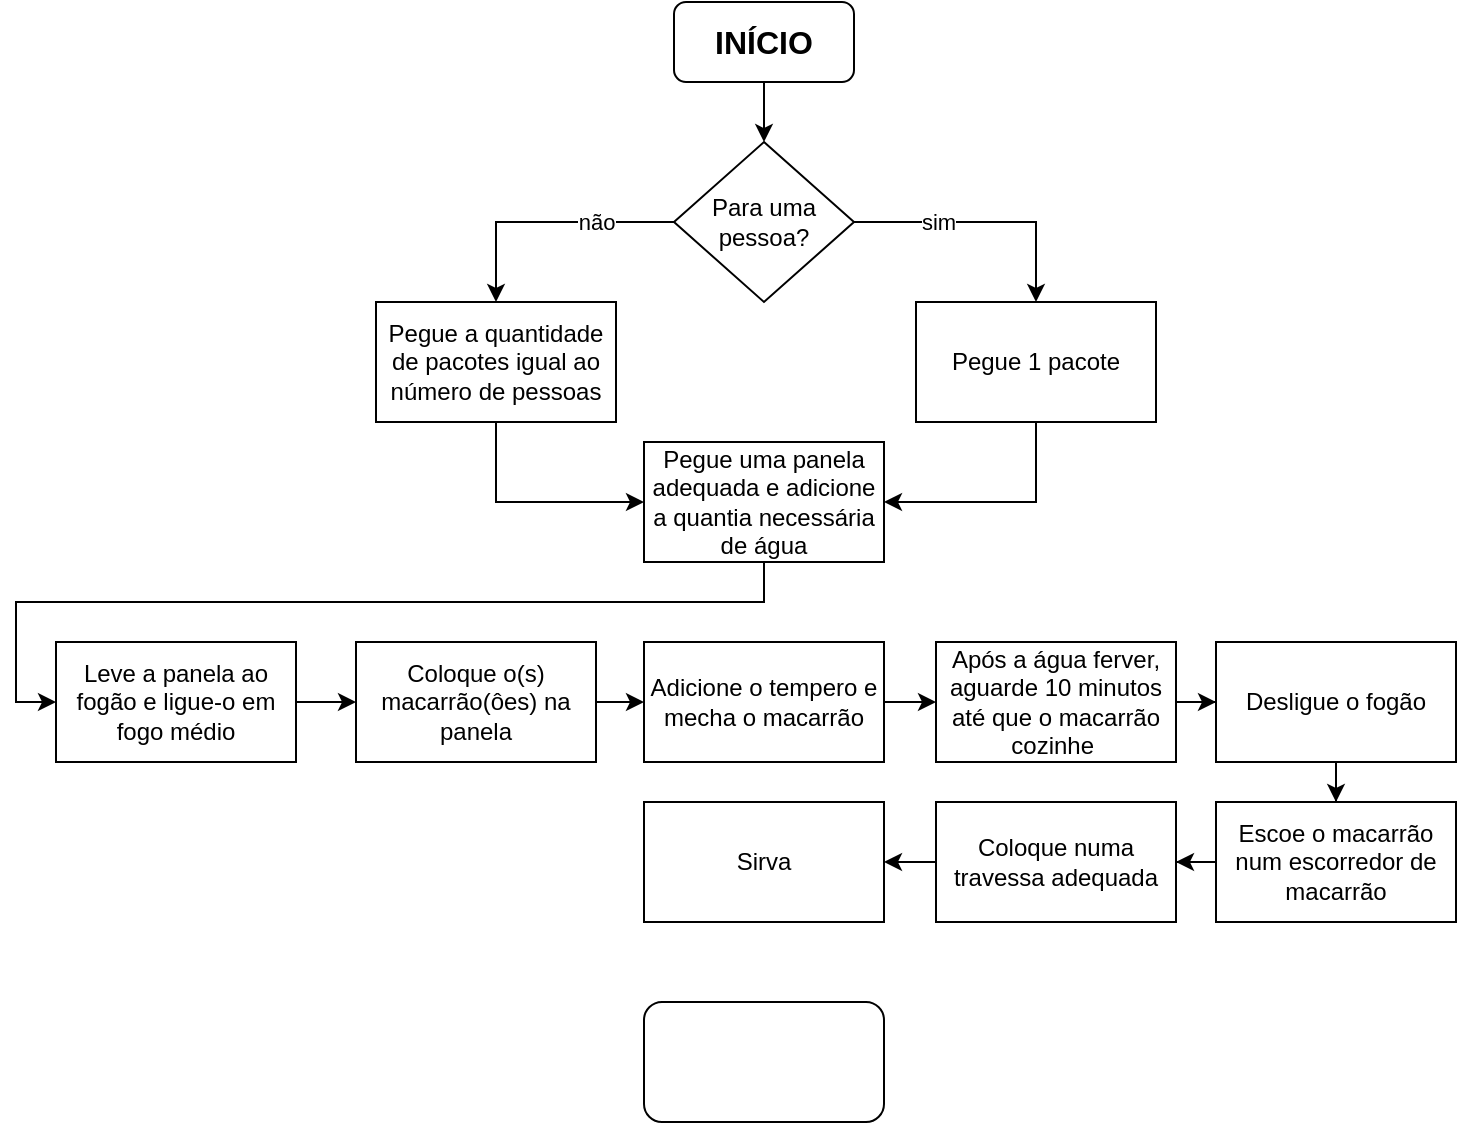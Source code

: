 <mxfile version="21.1.2" type="github">
  <diagram name="Página-1" id="2Ptvhzt_i48_mJHpRBuN">
    <mxGraphModel dx="607" dy="334" grid="1" gridSize="10" guides="1" tooltips="1" connect="1" arrows="1" fold="1" page="1" pageScale="1" pageWidth="827" pageHeight="1169" math="0" shadow="0">
      <root>
        <mxCell id="0" />
        <mxCell id="1" parent="0" />
        <mxCell id="D16hpOU0ap1t-5sU_G8I-7" style="edgeStyle=orthogonalEdgeStyle;rounded=0;orthogonalLoop=1;jettySize=auto;html=1;exitX=0.5;exitY=1;exitDx=0;exitDy=0;entryX=0.5;entryY=0;entryDx=0;entryDy=0;" edge="1" parent="1" source="D16hpOU0ap1t-5sU_G8I-2" target="D16hpOU0ap1t-5sU_G8I-6">
          <mxGeometry relative="1" as="geometry" />
        </mxCell>
        <mxCell id="D16hpOU0ap1t-5sU_G8I-2" value="&lt;b&gt;&lt;font style=&quot;font-size: 16px;&quot;&gt;INÍCIO&lt;/font&gt;&lt;/b&gt;" style="rounded=1;whiteSpace=wrap;html=1;align=center;" vertex="1" parent="1">
          <mxGeometry x="369" width="90" height="40" as="geometry" />
        </mxCell>
        <mxCell id="D16hpOU0ap1t-5sU_G8I-9" value="sim" style="edgeStyle=orthogonalEdgeStyle;rounded=0;orthogonalLoop=1;jettySize=auto;html=1;exitX=1;exitY=0.5;exitDx=0;exitDy=0;entryX=0.5;entryY=0;entryDx=0;entryDy=0;" edge="1" parent="1" source="D16hpOU0ap1t-5sU_G8I-6" target="D16hpOU0ap1t-5sU_G8I-8">
          <mxGeometry x="-0.366" relative="1" as="geometry">
            <mxPoint as="offset" />
          </mxGeometry>
        </mxCell>
        <mxCell id="D16hpOU0ap1t-5sU_G8I-11" value="não" style="edgeStyle=orthogonalEdgeStyle;rounded=0;orthogonalLoop=1;jettySize=auto;html=1;exitX=0;exitY=0.5;exitDx=0;exitDy=0;entryX=0.5;entryY=0;entryDx=0;entryDy=0;" edge="1" parent="1" source="D16hpOU0ap1t-5sU_G8I-6" target="D16hpOU0ap1t-5sU_G8I-10">
          <mxGeometry x="-0.384" relative="1" as="geometry">
            <mxPoint as="offset" />
          </mxGeometry>
        </mxCell>
        <mxCell id="D16hpOU0ap1t-5sU_G8I-6" value="Para uma pessoa?" style="rhombus;whiteSpace=wrap;html=1;" vertex="1" parent="1">
          <mxGeometry x="369" y="70" width="90" height="80" as="geometry" />
        </mxCell>
        <mxCell id="D16hpOU0ap1t-5sU_G8I-16" style="edgeStyle=orthogonalEdgeStyle;rounded=0;orthogonalLoop=1;jettySize=auto;html=1;exitX=0.5;exitY=1;exitDx=0;exitDy=0;entryX=1;entryY=0.5;entryDx=0;entryDy=0;" edge="1" parent="1" source="D16hpOU0ap1t-5sU_G8I-8" target="D16hpOU0ap1t-5sU_G8I-12">
          <mxGeometry relative="1" as="geometry" />
        </mxCell>
        <mxCell id="D16hpOU0ap1t-5sU_G8I-8" value="Pegue 1 pacote" style="rounded=0;whiteSpace=wrap;html=1;" vertex="1" parent="1">
          <mxGeometry x="490" y="150" width="120" height="60" as="geometry" />
        </mxCell>
        <mxCell id="D16hpOU0ap1t-5sU_G8I-15" style="edgeStyle=orthogonalEdgeStyle;rounded=0;orthogonalLoop=1;jettySize=auto;html=1;exitX=0.5;exitY=1;exitDx=0;exitDy=0;entryX=0;entryY=0.5;entryDx=0;entryDy=0;" edge="1" parent="1" source="D16hpOU0ap1t-5sU_G8I-10" target="D16hpOU0ap1t-5sU_G8I-12">
          <mxGeometry relative="1" as="geometry" />
        </mxCell>
        <mxCell id="D16hpOU0ap1t-5sU_G8I-10" value="Pegue a quantidade de pacotes igual ao número de pessoas" style="rounded=0;whiteSpace=wrap;html=1;" vertex="1" parent="1">
          <mxGeometry x="220" y="150" width="120" height="60" as="geometry" />
        </mxCell>
        <mxCell id="D16hpOU0ap1t-5sU_G8I-34" style="edgeStyle=orthogonalEdgeStyle;rounded=0;orthogonalLoop=1;jettySize=auto;html=1;exitX=0.5;exitY=1;exitDx=0;exitDy=0;entryX=0;entryY=0.5;entryDx=0;entryDy=0;" edge="1" parent="1" source="D16hpOU0ap1t-5sU_G8I-12" target="D16hpOU0ap1t-5sU_G8I-17">
          <mxGeometry relative="1" as="geometry" />
        </mxCell>
        <mxCell id="D16hpOU0ap1t-5sU_G8I-12" value="Pegue uma panela adequada e adicione a quantia necessária de água" style="rounded=0;whiteSpace=wrap;html=1;" vertex="1" parent="1">
          <mxGeometry x="354" y="220" width="120" height="60" as="geometry" />
        </mxCell>
        <mxCell id="D16hpOU0ap1t-5sU_G8I-22" value="" style="edgeStyle=orthogonalEdgeStyle;rounded=0;orthogonalLoop=1;jettySize=auto;html=1;" edge="1" parent="1" source="D16hpOU0ap1t-5sU_G8I-17" target="D16hpOU0ap1t-5sU_G8I-21">
          <mxGeometry relative="1" as="geometry" />
        </mxCell>
        <mxCell id="D16hpOU0ap1t-5sU_G8I-17" value="Leve a panela ao fogão e ligue-o em fogo médio" style="rounded=0;whiteSpace=wrap;html=1;" vertex="1" parent="1">
          <mxGeometry x="60" y="320" width="120" height="60" as="geometry" />
        </mxCell>
        <mxCell id="D16hpOU0ap1t-5sU_G8I-30" value="" style="edgeStyle=orthogonalEdgeStyle;rounded=0;orthogonalLoop=1;jettySize=auto;html=1;" edge="1" parent="1" source="D16hpOU0ap1t-5sU_G8I-21" target="D16hpOU0ap1t-5sU_G8I-23">
          <mxGeometry relative="1" as="geometry" />
        </mxCell>
        <mxCell id="D16hpOU0ap1t-5sU_G8I-21" value="Coloque o(s) macarrão(ôes) na panela" style="whiteSpace=wrap;html=1;rounded=0;" vertex="1" parent="1">
          <mxGeometry x="210" y="320" width="120" height="60" as="geometry" />
        </mxCell>
        <mxCell id="D16hpOU0ap1t-5sU_G8I-26" value="" style="edgeStyle=orthogonalEdgeStyle;rounded=0;orthogonalLoop=1;jettySize=auto;html=1;" edge="1" parent="1" source="D16hpOU0ap1t-5sU_G8I-23" target="D16hpOU0ap1t-5sU_G8I-25">
          <mxGeometry relative="1" as="geometry" />
        </mxCell>
        <mxCell id="D16hpOU0ap1t-5sU_G8I-23" value="Adicione o tempero e mecha o macarrão" style="whiteSpace=wrap;html=1;rounded=0;" vertex="1" parent="1">
          <mxGeometry x="354" y="320" width="120" height="60" as="geometry" />
        </mxCell>
        <mxCell id="D16hpOU0ap1t-5sU_G8I-54" value="" style="edgeStyle=orthogonalEdgeStyle;rounded=0;orthogonalLoop=1;jettySize=auto;html=1;" edge="1" parent="1" source="D16hpOU0ap1t-5sU_G8I-25" target="D16hpOU0ap1t-5sU_G8I-31">
          <mxGeometry relative="1" as="geometry" />
        </mxCell>
        <mxCell id="D16hpOU0ap1t-5sU_G8I-25" value="Após a água ferver, aguarde 10 minutos até que o macarrão cozinhe&amp;nbsp;" style="whiteSpace=wrap;html=1;rounded=0;" vertex="1" parent="1">
          <mxGeometry x="500" y="320" width="120" height="60" as="geometry" />
        </mxCell>
        <mxCell id="D16hpOU0ap1t-5sU_G8I-44" value="" style="edgeStyle=orthogonalEdgeStyle;rounded=0;orthogonalLoop=1;jettySize=auto;html=1;" edge="1" parent="1" source="D16hpOU0ap1t-5sU_G8I-31" target="D16hpOU0ap1t-5sU_G8I-43">
          <mxGeometry relative="1" as="geometry" />
        </mxCell>
        <mxCell id="D16hpOU0ap1t-5sU_G8I-31" value="Desligue o fogão" style="whiteSpace=wrap;html=1;rounded=0;" vertex="1" parent="1">
          <mxGeometry x="640" y="320" width="120" height="60" as="geometry" />
        </mxCell>
        <mxCell id="D16hpOU0ap1t-5sU_G8I-46" value="" style="edgeStyle=orthogonalEdgeStyle;rounded=0;orthogonalLoop=1;jettySize=auto;html=1;" edge="1" parent="1" source="D16hpOU0ap1t-5sU_G8I-43" target="D16hpOU0ap1t-5sU_G8I-45">
          <mxGeometry relative="1" as="geometry" />
        </mxCell>
        <mxCell id="D16hpOU0ap1t-5sU_G8I-43" value="Escoe o macarrão num escorredor de macarrão" style="whiteSpace=wrap;html=1;rounded=0;" vertex="1" parent="1">
          <mxGeometry x="640" y="400" width="120" height="60" as="geometry" />
        </mxCell>
        <mxCell id="D16hpOU0ap1t-5sU_G8I-48" value="" style="edgeStyle=orthogonalEdgeStyle;rounded=0;orthogonalLoop=1;jettySize=auto;html=1;" edge="1" parent="1" source="D16hpOU0ap1t-5sU_G8I-45" target="D16hpOU0ap1t-5sU_G8I-47">
          <mxGeometry relative="1" as="geometry" />
        </mxCell>
        <mxCell id="D16hpOU0ap1t-5sU_G8I-45" value="Coloque numa travessa adequada" style="whiteSpace=wrap;html=1;rounded=0;" vertex="1" parent="1">
          <mxGeometry x="500" y="400" width="120" height="60" as="geometry" />
        </mxCell>
        <mxCell id="D16hpOU0ap1t-5sU_G8I-47" value="Sirva" style="whiteSpace=wrap;html=1;rounded=0;" vertex="1" parent="1">
          <mxGeometry x="354" y="400" width="120" height="60" as="geometry" />
        </mxCell>
        <mxCell id="D16hpOU0ap1t-5sU_G8I-55" value="" style="rounded=1;whiteSpace=wrap;html=1;" vertex="1" parent="1">
          <mxGeometry x="354" y="500" width="120" height="60" as="geometry" />
        </mxCell>
      </root>
    </mxGraphModel>
  </diagram>
</mxfile>
